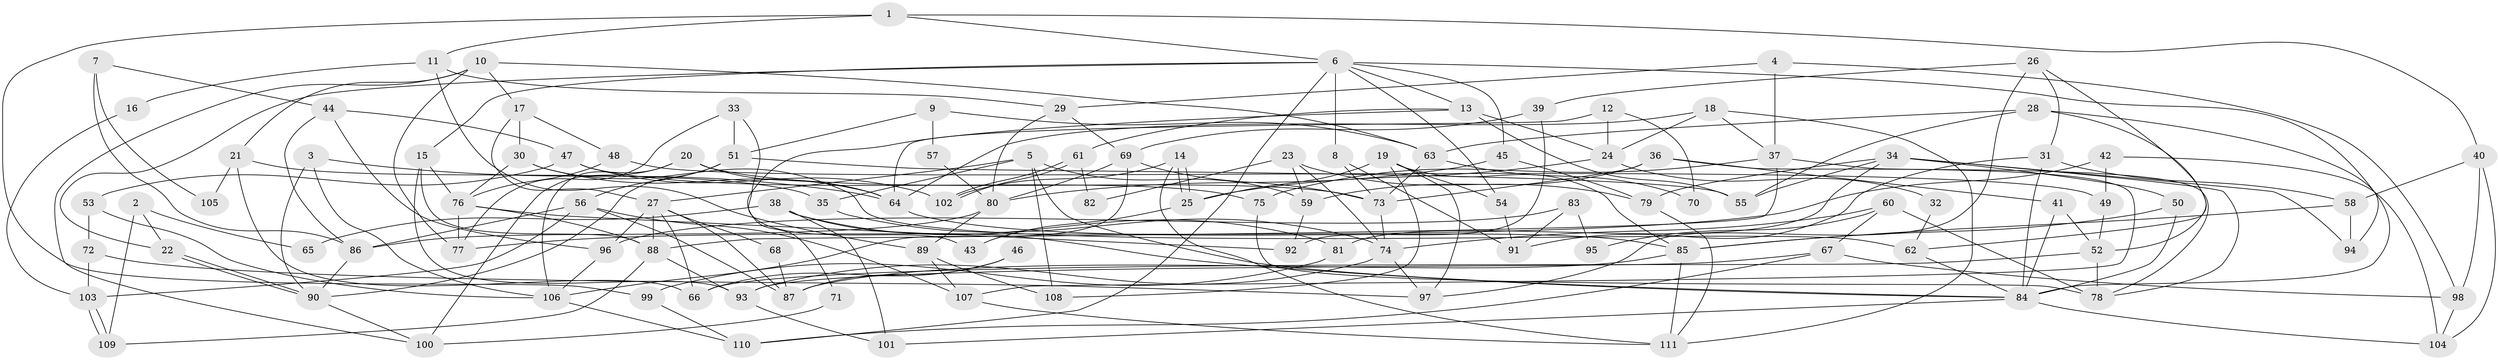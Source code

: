 // coarse degree distribution, {6: 0.15942028985507245, 3: 0.17391304347826086, 7: 0.057971014492753624, 10: 0.043478260869565216, 5: 0.18840579710144928, 8: 0.07246376811594203, 2: 0.08695652173913043, 4: 0.2028985507246377, 9: 0.014492753623188406}
// Generated by graph-tools (version 1.1) at 2025/52/02/27/25 19:52:03]
// undirected, 111 vertices, 222 edges
graph export_dot {
graph [start="1"]
  node [color=gray90,style=filled];
  1;
  2;
  3;
  4;
  5;
  6;
  7;
  8;
  9;
  10;
  11;
  12;
  13;
  14;
  15;
  16;
  17;
  18;
  19;
  20;
  21;
  22;
  23;
  24;
  25;
  26;
  27;
  28;
  29;
  30;
  31;
  32;
  33;
  34;
  35;
  36;
  37;
  38;
  39;
  40;
  41;
  42;
  43;
  44;
  45;
  46;
  47;
  48;
  49;
  50;
  51;
  52;
  53;
  54;
  55;
  56;
  57;
  58;
  59;
  60;
  61;
  62;
  63;
  64;
  65;
  66;
  67;
  68;
  69;
  70;
  71;
  72;
  73;
  74;
  75;
  76;
  77;
  78;
  79;
  80;
  81;
  82;
  83;
  84;
  85;
  86;
  87;
  88;
  89;
  90;
  91;
  92;
  93;
  94;
  95;
  96;
  97;
  98;
  99;
  100;
  101;
  102;
  103;
  104;
  105;
  106;
  107;
  108;
  109;
  110;
  111;
  1 -- 6;
  1 -- 99;
  1 -- 11;
  1 -- 40;
  2 -- 22;
  2 -- 109;
  2 -- 65;
  3 -- 64;
  3 -- 106;
  3 -- 90;
  4 -- 29;
  4 -- 37;
  4 -- 98;
  5 -- 27;
  5 -- 84;
  5 -- 35;
  5 -- 59;
  5 -- 108;
  6 -- 94;
  6 -- 15;
  6 -- 8;
  6 -- 13;
  6 -- 22;
  6 -- 45;
  6 -- 54;
  6 -- 110;
  7 -- 86;
  7 -- 44;
  7 -- 105;
  8 -- 73;
  8 -- 91;
  9 -- 63;
  9 -- 51;
  9 -- 57;
  10 -- 100;
  10 -- 17;
  10 -- 21;
  10 -- 63;
  10 -- 77;
  11 -- 89;
  11 -- 16;
  11 -- 29;
  12 -- 64;
  12 -- 24;
  12 -- 70;
  13 -- 24;
  13 -- 55;
  13 -- 61;
  13 -- 71;
  14 -- 25;
  14 -- 25;
  14 -- 111;
  14 -- 102;
  15 -- 76;
  15 -- 88;
  15 -- 93;
  16 -- 103;
  17 -- 30;
  17 -- 27;
  17 -- 48;
  18 -- 111;
  18 -- 37;
  18 -- 24;
  18 -- 64;
  19 -- 108;
  19 -- 85;
  19 -- 25;
  19 -- 54;
  19 -- 97;
  20 -- 64;
  20 -- 106;
  20 -- 73;
  20 -- 100;
  21 -- 35;
  21 -- 66;
  21 -- 105;
  22 -- 90;
  22 -- 90;
  23 -- 79;
  23 -- 74;
  23 -- 59;
  23 -- 82;
  24 -- 25;
  24 -- 32;
  25 -- 43;
  26 -- 31;
  26 -- 97;
  26 -- 39;
  26 -- 62;
  27 -- 66;
  27 -- 96;
  27 -- 68;
  27 -- 87;
  27 -- 88;
  28 -- 63;
  28 -- 55;
  28 -- 52;
  28 -- 84;
  29 -- 80;
  29 -- 69;
  30 -- 76;
  30 -- 62;
  30 -- 64;
  31 -- 58;
  31 -- 91;
  31 -- 84;
  32 -- 62;
  33 -- 77;
  33 -- 51;
  33 -- 43;
  34 -- 78;
  34 -- 50;
  34 -- 55;
  34 -- 79;
  34 -- 81;
  34 -- 94;
  35 -- 74;
  36 -- 73;
  36 -- 59;
  36 -- 41;
  36 -- 107;
  37 -- 88;
  37 -- 78;
  37 -- 75;
  38 -- 101;
  38 -- 84;
  38 -- 65;
  38 -- 81;
  39 -- 92;
  39 -- 69;
  40 -- 98;
  40 -- 58;
  40 -- 104;
  41 -- 84;
  41 -- 52;
  42 -- 77;
  42 -- 104;
  42 -- 49;
  44 -- 47;
  44 -- 86;
  44 -- 96;
  45 -- 79;
  45 -- 80;
  46 -- 66;
  46 -- 87;
  47 -- 102;
  47 -- 75;
  47 -- 53;
  48 -- 49;
  48 -- 76;
  49 -- 52;
  50 -- 84;
  50 -- 85;
  51 -- 55;
  51 -- 90;
  51 -- 56;
  52 -- 66;
  52 -- 78;
  53 -- 106;
  53 -- 72;
  54 -- 91;
  56 -- 86;
  56 -- 87;
  56 -- 103;
  56 -- 107;
  57 -- 80;
  58 -- 85;
  58 -- 94;
  59 -- 92;
  60 -- 67;
  60 -- 74;
  60 -- 78;
  60 -- 95;
  61 -- 102;
  61 -- 102;
  61 -- 82;
  62 -- 84;
  63 -- 73;
  63 -- 70;
  64 -- 85;
  67 -- 93;
  67 -- 98;
  67 -- 110;
  68 -- 87;
  69 -- 73;
  69 -- 80;
  69 -- 106;
  71 -- 100;
  72 -- 103;
  72 -- 97;
  73 -- 74;
  74 -- 97;
  74 -- 93;
  75 -- 78;
  76 -- 88;
  76 -- 77;
  76 -- 92;
  79 -- 111;
  80 -- 86;
  80 -- 89;
  81 -- 99;
  83 -- 91;
  83 -- 96;
  83 -- 95;
  84 -- 101;
  84 -- 104;
  85 -- 87;
  85 -- 111;
  86 -- 90;
  88 -- 93;
  88 -- 109;
  89 -- 107;
  89 -- 108;
  90 -- 100;
  93 -- 101;
  96 -- 106;
  98 -- 104;
  99 -- 110;
  103 -- 109;
  103 -- 109;
  106 -- 110;
  107 -- 111;
}
